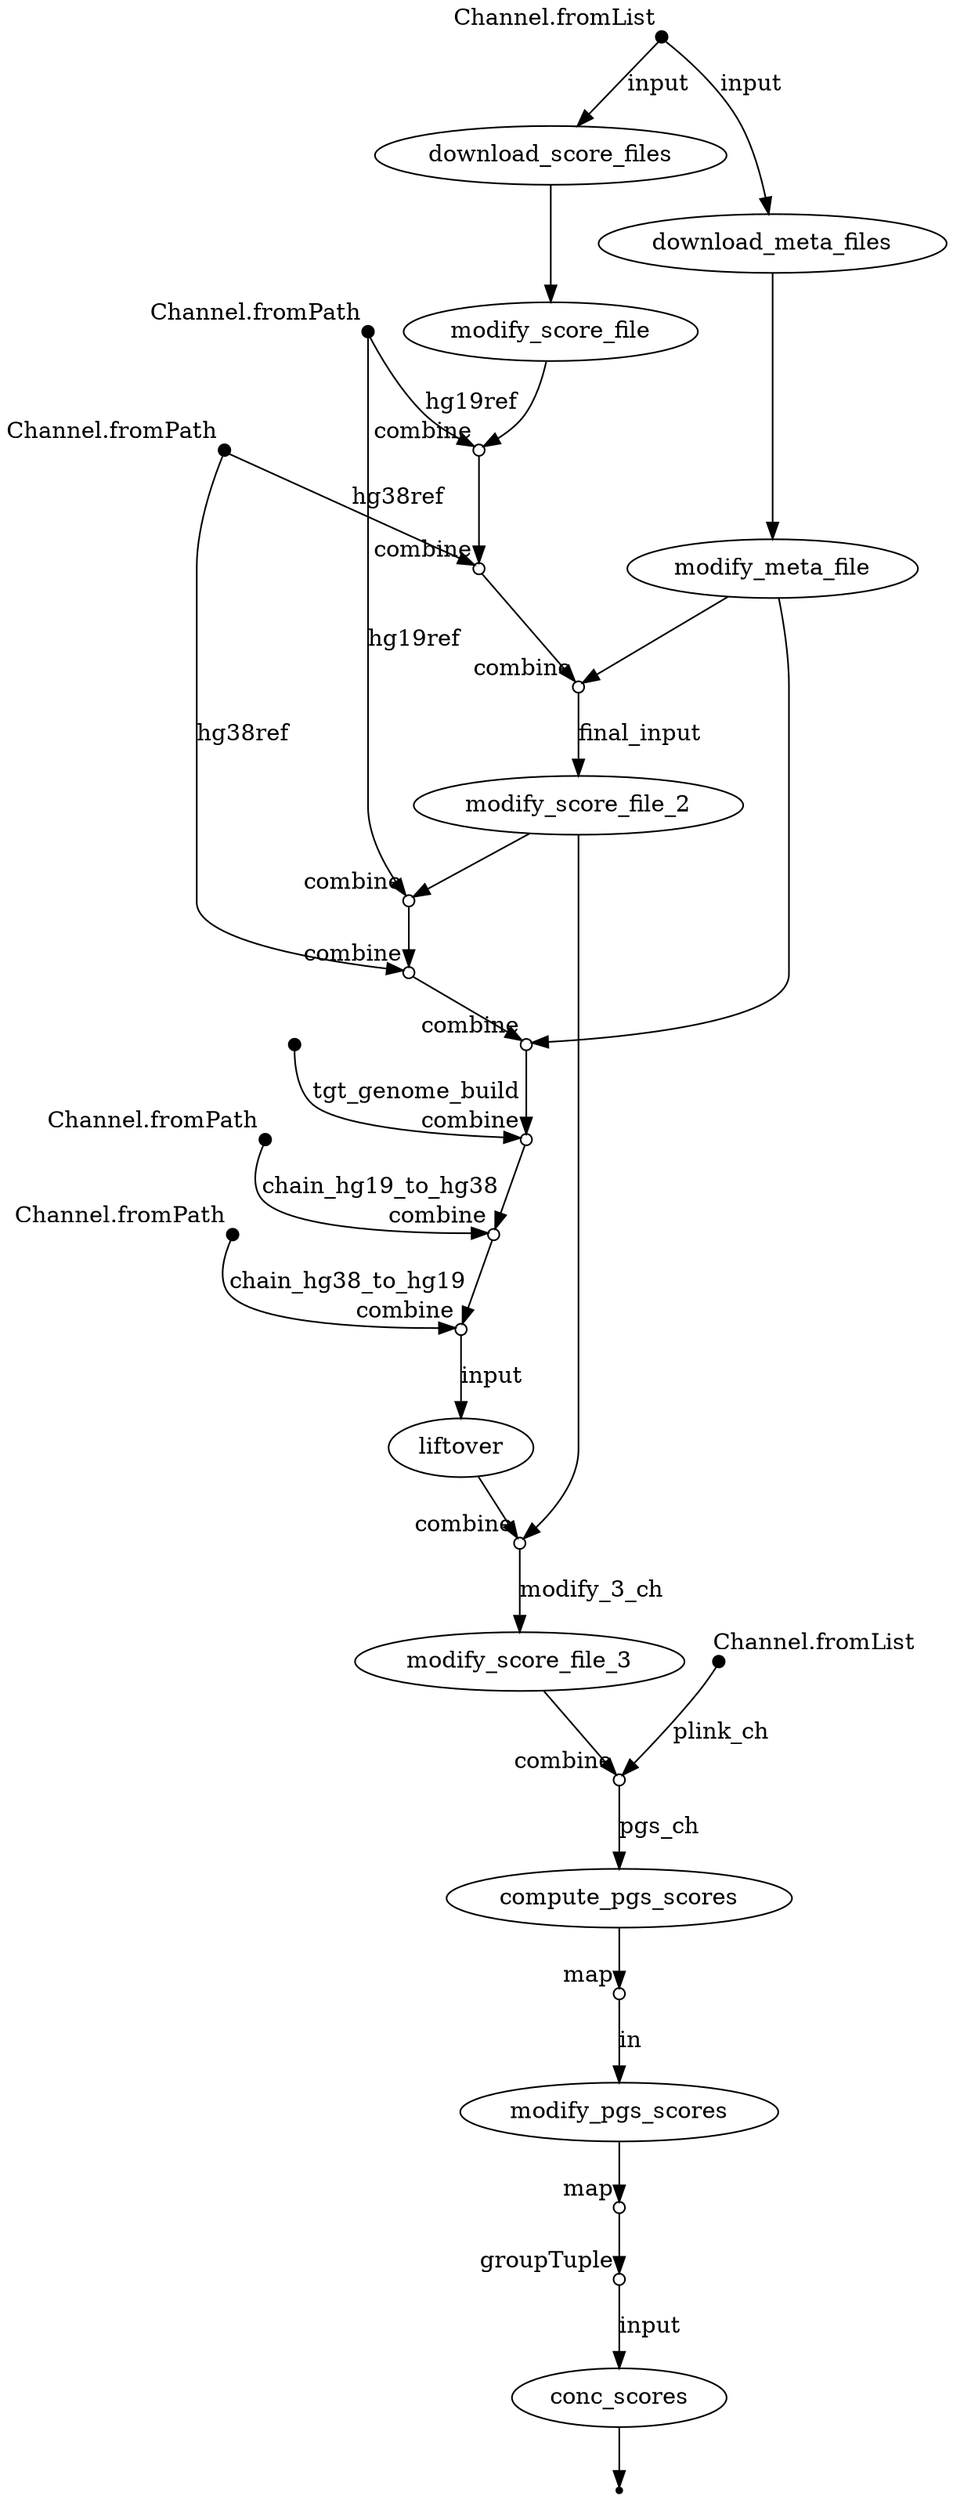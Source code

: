 digraph "pipeline_dag" {
v0 [shape=point,label="",fixedsize=true,width=0.1,xlabel="Channel.fromList"];
v1 [label="download_score_files"];
v0 -> v1 [label="input"];

v1 [label="download_score_files"];
v4 [label="modify_score_file"];
v1 -> v4;

v0 [shape=point,label="",fixedsize=true,width=0.1,xlabel="Channel.fromList"];
v2 [label="download_meta_files"];
v0 -> v2 [label="input"];

v2 [label="download_meta_files"];
v3 [label="modify_meta_file"];
v2 -> v3;

v3 [label="modify_meta_file"];
v9 [shape=circle,label="",fixedsize=true,width=0.1,xlabel="combine"];
v3 -> v9;

v4 [label="modify_score_file"];
v7 [shape=circle,label="",fixedsize=true,width=0.1,xlabel="combine"];
v4 -> v7;

v5 [shape=point,label="",fixedsize=true,width=0.1,xlabel="Channel.fromPath"];
v7 [shape=circle,label="",fixedsize=true,width=0.1,xlabel="combine"];
v5 -> v7 [label="hg19ref"];

v6 [shape=point,label="",fixedsize=true,width=0.1,xlabel="Channel.fromPath"];
v8 [shape=circle,label="",fixedsize=true,width=0.1,xlabel="combine"];
v6 -> v8 [label="hg38ref"];

v7 [shape=circle,label="",fixedsize=true,width=0.1,xlabel="combine"];
v8 [shape=circle,label="",fixedsize=true,width=0.1,xlabel="combine"];
v7 -> v8;

v8 [shape=circle,label="",fixedsize=true,width=0.1,xlabel="combine"];
v9 [shape=circle,label="",fixedsize=true,width=0.1,xlabel="combine"];
v8 -> v9;

v9 [shape=circle,label="",fixedsize=true,width=0.1,xlabel="combine"];
v10 [label="modify_score_file_2"];
v9 -> v10 [label="final_input"];

v10 [label="modify_score_file_2"];
v13 [shape=circle,label="",fixedsize=true,width=0.1,xlabel="combine"];
v10 -> v13;

v11 [shape=point,label="",fixedsize=true,width=0.1,xlabel="Channel.fromPath"];
v18 [shape=circle,label="",fixedsize=true,width=0.1,xlabel="combine"];
v11 -> v18 [label="chain_hg19_to_hg38"];

v12 [shape=point,label="",fixedsize=true,width=0.1,xlabel="Channel.fromPath"];
v19 [shape=circle,label="",fixedsize=true,width=0.1,xlabel="combine"];
v12 -> v19 [label="chain_hg38_to_hg19"];

v5 [shape=point,label="",fixedsize=true,width=0.1,xlabel="Channel.fromPath"];
v13 [shape=circle,label="",fixedsize=true,width=0.1,xlabel="combine"];
v5 -> v13 [label="hg19ref"];

v13 [shape=circle,label="",fixedsize=true,width=0.1,xlabel="combine"];
v14 [shape=circle,label="",fixedsize=true,width=0.1,xlabel="combine"];
v13 -> v14;

v6 [shape=point,label="",fixedsize=true,width=0.1,xlabel="Channel.fromPath"];
v14 [shape=circle,label="",fixedsize=true,width=0.1,xlabel="combine"];
v6 -> v14 [label="hg38ref"];

v14 [shape=circle,label="",fixedsize=true,width=0.1,xlabel="combine"];
v15 [shape=circle,label="",fixedsize=true,width=0.1,xlabel="combine"];
v14 -> v15;

v3 [label="modify_meta_file"];
v15 [shape=circle,label="",fixedsize=true,width=0.1,xlabel="combine"];
v3 -> v15;

v15 [shape=circle,label="",fixedsize=true,width=0.1,xlabel="combine"];
v17 [shape=circle,label="",fixedsize=true,width=0.1,xlabel="combine"];
v15 -> v17;

v16 [shape=point,label="",fixedsize=true,width=0.1];
v17 [shape=circle,label="",fixedsize=true,width=0.1,xlabel="combine"];
v16 -> v17 [label="tgt_genome_build"];

v17 [shape=circle,label="",fixedsize=true,width=0.1,xlabel="combine"];
v18 [shape=circle,label="",fixedsize=true,width=0.1,xlabel="combine"];
v17 -> v18;

v18 [shape=circle,label="",fixedsize=true,width=0.1,xlabel="combine"];
v19 [shape=circle,label="",fixedsize=true,width=0.1,xlabel="combine"];
v18 -> v19;

v19 [shape=circle,label="",fixedsize=true,width=0.1,xlabel="combine"];
v20 [label="liftover"];
v19 -> v20 [label="input"];

v20 [label="liftover"];
v21 [shape=circle,label="",fixedsize=true,width=0.1,xlabel="combine"];
v20 -> v21;

v10 [label="modify_score_file_2"];
v21 [shape=circle,label="",fixedsize=true,width=0.1,xlabel="combine"];
v10 -> v21;

v21 [shape=circle,label="",fixedsize=true,width=0.1,xlabel="combine"];
v22 [label="modify_score_file_3"];
v21 -> v22 [label="modify_3_ch"];

v22 [label="modify_score_file_3"];
v24 [shape=circle,label="",fixedsize=true,width=0.1,xlabel="combine"];
v22 -> v24;

v23 [shape=point,label="",fixedsize=true,width=0.1,xlabel="Channel.fromList"];
v24 [shape=circle,label="",fixedsize=true,width=0.1,xlabel="combine"];
v23 -> v24 [label="plink_ch"];

v24 [shape=circle,label="",fixedsize=true,width=0.1,xlabel="combine"];
v25 [label="compute_pgs_scores"];
v24 -> v25 [label="pgs_ch"];

v25 [label="compute_pgs_scores"];
v26 [shape=circle,label="",fixedsize=true,width=0.1,xlabel="map"];
v25 -> v26;

v26 [shape=circle,label="",fixedsize=true,width=0.1,xlabel="map"];
v27 [label="modify_pgs_scores"];
v26 -> v27 [label="in"];

v27 [label="modify_pgs_scores"];
v28 [shape=circle,label="",fixedsize=true,width=0.1,xlabel="map"];
v27 -> v28;

v28 [shape=circle,label="",fixedsize=true,width=0.1,xlabel="map"];
v29 [shape=circle,label="",fixedsize=true,width=0.1,xlabel="groupTuple"];
v28 -> v29;

v29 [shape=circle,label="",fixedsize=true,width=0.1,xlabel="groupTuple"];
v30 [label="conc_scores"];
v29 -> v30 [label="input"];

v30 [label="conc_scores"];
v31 [shape=point];
v30 -> v31;

}
